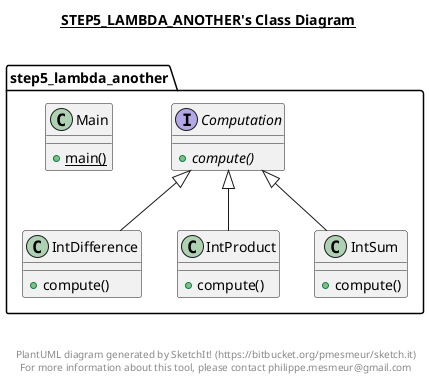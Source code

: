 @startuml

title __STEP5_LAMBDA_ANOTHER's Class Diagram__\n

  package step5_lambda_another {
    interface Computation {
        {abstract} + compute()
    }
  }
  

  package step5_lambda_another {
    class IntDifference {
        + compute()
    }
  }
  

  package step5_lambda_another {
    class IntProduct {
        + compute()
    }
  }
  

  package step5_lambda_another {
    class IntSum {
        + compute()
    }
  }
  

  package step5_lambda_another {
    class Main {
        {static} + main()
    }
  }
  

  IntDifference -up-|> Computation
  IntProduct -up-|> Computation
  IntSum -up-|> Computation


right footer


PlantUML diagram generated by SketchIt! (https://bitbucket.org/pmesmeur/sketch.it)
For more information about this tool, please contact philippe.mesmeur@gmail.com
endfooter

@enduml
